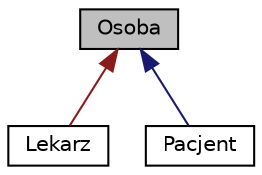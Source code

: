 digraph "Osoba"
{
 // LATEX_PDF_SIZE
  edge [fontname="Helvetica",fontsize="10",labelfontname="Helvetica",labelfontsize="10"];
  node [fontname="Helvetica",fontsize="10",shape=record];
  Node1 [label="Osoba",height=0.2,width=0.4,color="black", fillcolor="grey75", style="filled", fontcolor="black",tooltip="Klasa opisujšca osobę, podstawowe informacje personalne każdego bywalca przychodni."];
  Node1 -> Node2 [dir="back",color="firebrick4",fontsize="10",style="solid",fontname="Helvetica"];
  Node2 [label="Lekarz",height=0.2,width=0.4,color="black", fillcolor="white", style="filled",URL="$class_lekarz.html",tooltip="Klasa, która dzieciczy z klasy Osoba, majšca za zadanie obrazować Lekarza w przychodni."];
  Node1 -> Node3 [dir="back",color="midnightblue",fontsize="10",style="solid",fontname="Helvetica"];
  Node3 [label="Pacjent",height=0.2,width=0.4,color="black", fillcolor="white", style="filled",URL="$class_pacjent.html",tooltip="Klasa, która dziedziczy z klasy Osoba, majšca za zadanie obrazować Pacjenta w przychodni."];
}
